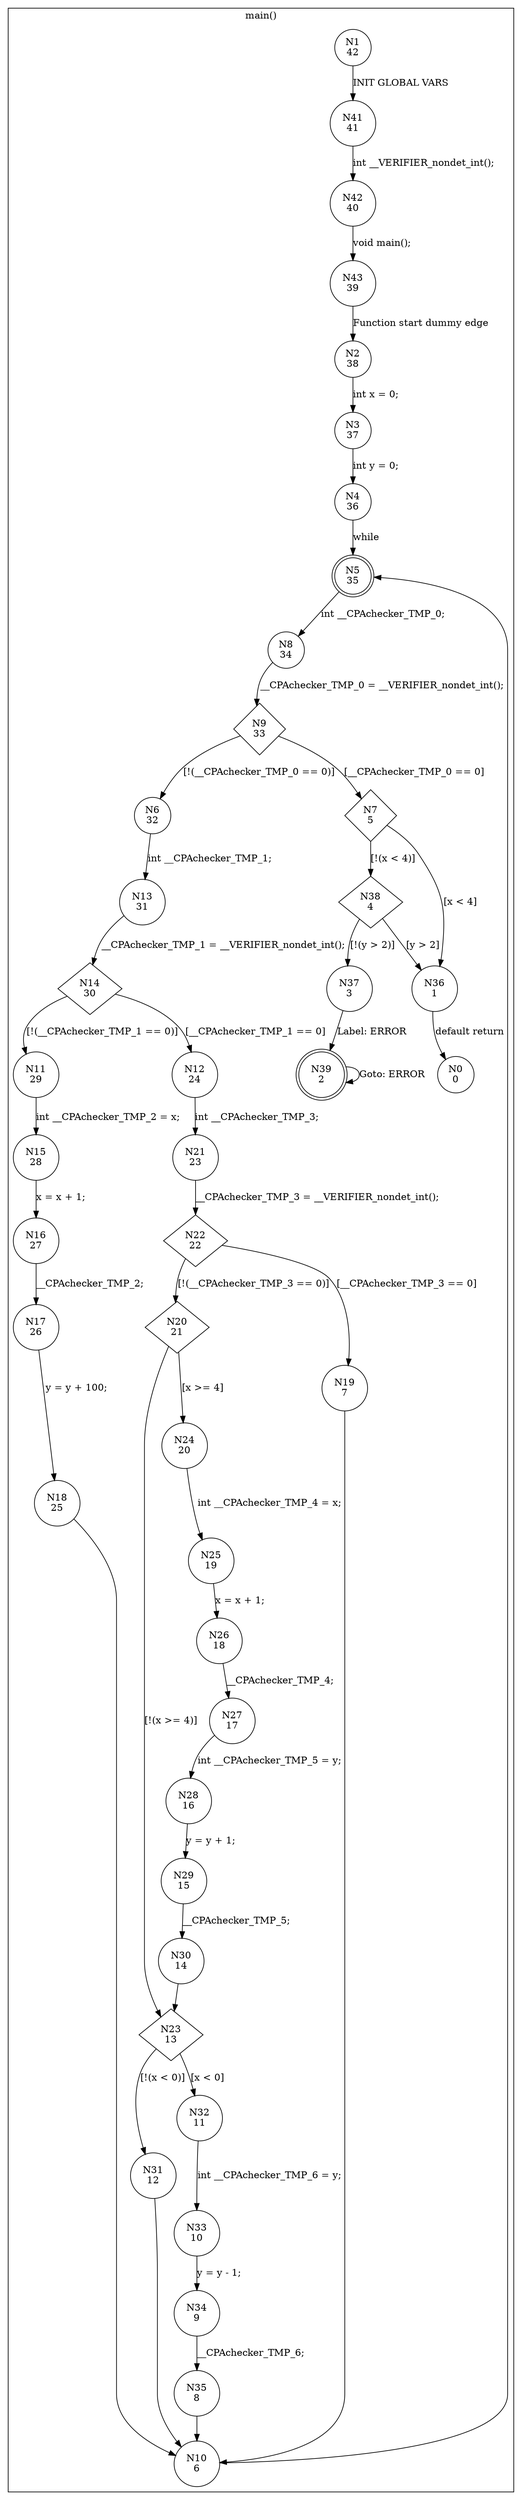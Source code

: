 digraph CFA {
1 [shape="circle" label="N1\n42"]
41 [shape="circle" label="N41\n41"]
42 [shape="circle" label="N42\n40"]
43 [shape="circle" label="N43\n39"]
2 [shape="circle" label="N2\n38"]
3 [shape="circle" label="N3\n37"]
4 [shape="circle" label="N4\n36"]
5 [shape="doublecircle" label="N5\n35"]
8 [shape="circle" label="N8\n34"]
9 [shape="diamond" label="N9\n33"]
6 [shape="circle" label="N6\n32"]
13 [shape="circle" label="N13\n31"]
14 [shape="diamond" label="N14\n30"]
11 [shape="circle" label="N11\n29"]
15 [shape="circle" label="N15\n28"]
16 [shape="circle" label="N16\n27"]
17 [shape="circle" label="N17\n26"]
18 [shape="circle" label="N18\n25"]
10 [shape="circle" label="N10\n6"]
12 [shape="circle" label="N12\n24"]
21 [shape="circle" label="N21\n23"]
22 [shape="diamond" label="N22\n22"]
20 [shape="diamond" label="N20\n21"]
23 [shape="diamond" label="N23\n13"]
31 [shape="circle" label="N31\n12"]
32 [shape="circle" label="N32\n11"]
33 [shape="circle" label="N33\n10"]
34 [shape="circle" label="N34\n9"]
35 [shape="circle" label="N35\n8"]
24 [shape="circle" label="N24\n20"]
25 [shape="circle" label="N25\n19"]
26 [shape="circle" label="N26\n18"]
27 [shape="circle" label="N27\n17"]
28 [shape="circle" label="N28\n16"]
29 [shape="circle" label="N29\n15"]
30 [shape="circle" label="N30\n14"]
19 [shape="circle" label="N19\n7"]
7 [shape="diamond" label="N7\n5"]
38 [shape="diamond" label="N38\n4"]
37 [shape="circle" label="N37\n3"]
39 [shape="doublecircle" label="N39\n2"]
36 [shape="circle" label="N36\n1"]
0 [shape="circle" label="N0\n0"]
node [shape="circle"]
subgraph cluster_main {
label="main()"
1 -> 41 [label="INIT GLOBAL VARS"]
41 -> 42 [label="int __VERIFIER_nondet_int();"]
42 -> 43 [label="void main();"]
43 -> 2 [label="Function start dummy edge"]
2 -> 3 [label="int x = 0;"]
3 -> 4 [label="int y = 0;"]
4 -> 5 [label="while"]
5 -> 8 [label="int __CPAchecker_TMP_0;"]
8 -> 9 [label="__CPAchecker_TMP_0 = __VERIFIER_nondet_int();"]
9 -> 7 [label="[__CPAchecker_TMP_0 == 0]"]
9 -> 6 [label="[!(__CPAchecker_TMP_0 == 0)]"]
6 -> 13 [label="int __CPAchecker_TMP_1;"]
13 -> 14 [label="__CPAchecker_TMP_1 = __VERIFIER_nondet_int();"]
14 -> 12 [label="[__CPAchecker_TMP_1 == 0]"]
14 -> 11 [label="[!(__CPAchecker_TMP_1 == 0)]"]
11 -> 15 [label="int __CPAchecker_TMP_2 = x;"]
15 -> 16 [label="x = x + 1;"]
16 -> 17 [label="__CPAchecker_TMP_2;"]
17 -> 18 [label="y = y + 100;"]
18 -> 10 [label=""]
10 -> 5 [label=""]
12 -> 21 [label="int __CPAchecker_TMP_3;"]
21 -> 22 [label="__CPAchecker_TMP_3 = __VERIFIER_nondet_int();"]
22 -> 19 [label="[__CPAchecker_TMP_3 == 0]"]
22 -> 20 [label="[!(__CPAchecker_TMP_3 == 0)]"]
20 -> 24 [label="[x >= 4]"]
20 -> 23 [label="[!(x >= 4)]"]
23 -> 32 [label="[x < 0]"]
23 -> 31 [label="[!(x < 0)]"]
31 -> 10 [label=""]
32 -> 33 [label="int __CPAchecker_TMP_6 = y;"]
33 -> 34 [label="y = y - 1;"]
34 -> 35 [label="__CPAchecker_TMP_6;"]
35 -> 10 [label=""]
24 -> 25 [label="int __CPAchecker_TMP_4 = x;"]
25 -> 26 [label="x = x + 1;"]
26 -> 27 [label="__CPAchecker_TMP_4;"]
27 -> 28 [label="int __CPAchecker_TMP_5 = y;"]
28 -> 29 [label="y = y + 1;"]
29 -> 30 [label="__CPAchecker_TMP_5;"]
30 -> 23 [label=""]
19 -> 10 [label=""]
7 -> 36 [label="[x < 4]"]
7 -> 38 [label="[!(x < 4)]"]
38 -> 36 [label="[y > 2]"]
38 -> 37 [label="[!(y > 2)]"]
37 -> 39 [label="Label: ERROR"]
39 -> 39 [label="Goto: ERROR"]
36 -> 0 [label="default return"]}
}